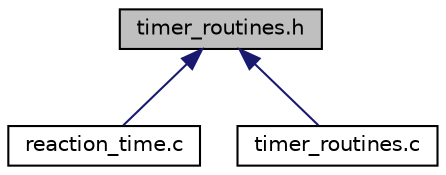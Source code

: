 digraph "timer_routines.h"
{
 // LATEX_PDF_SIZE
  edge [fontname="Helvetica",fontsize="10",labelfontname="Helvetica",labelfontsize="10"];
  node [fontname="Helvetica",fontsize="10",shape=record];
  Node3 [label="timer_routines.h",height=0.2,width=0.4,color="black", fillcolor="grey75", style="filled", fontcolor="black",tooltip=" "];
  Node3 -> Node4 [dir="back",color="midnightblue",fontsize="10",style="solid",fontname="Helvetica"];
  Node4 [label="reaction_time.c",height=0.2,width=0.4,color="black", fillcolor="white", style="filled",URL="$reaction__time_8c.html",tooltip=" "];
  Node3 -> Node5 [dir="back",color="midnightblue",fontsize="10",style="solid",fontname="Helvetica"];
  Node5 [label="timer_routines.c",height=0.2,width=0.4,color="black", fillcolor="white", style="filled",URL="$timer__routines_8c.html",tooltip=" "];
}
